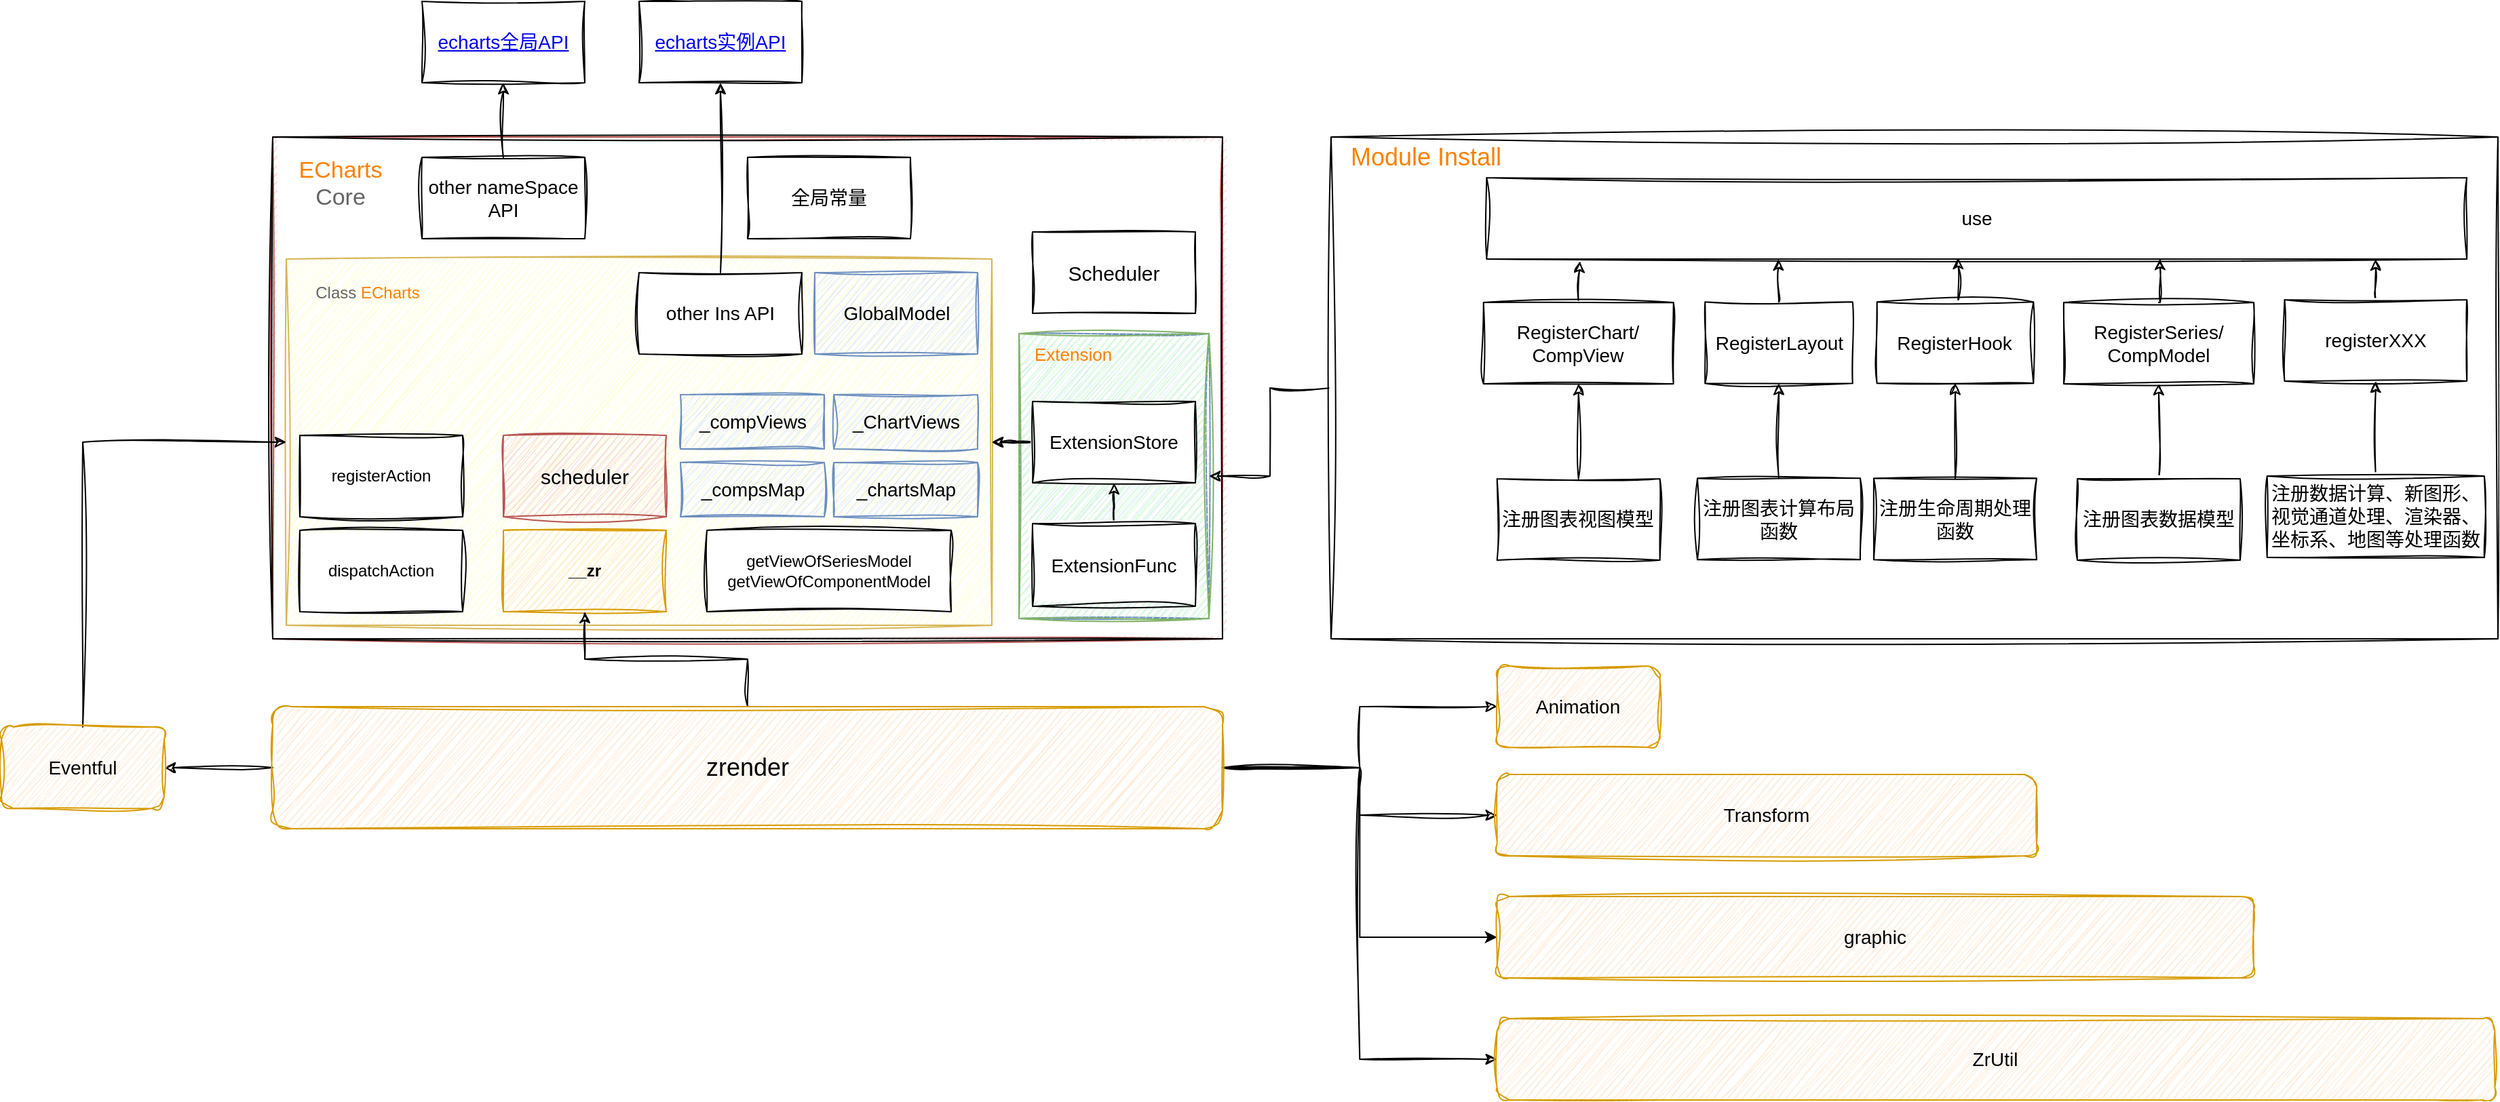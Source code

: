 <mxfile version="21.7.2" type="device">
  <diagram id="Q_GrmNxc_KwXlfHGZ8h8" name="第 1 页">
    <mxGraphModel dx="2862" dy="2272" grid="1" gridSize="10" guides="1" tooltips="1" connect="1" arrows="1" fold="1" page="1" pageScale="1" pageWidth="827" pageHeight="1169" math="0" shadow="0">
      <root>
        <mxCell id="0" />
        <mxCell id="1" parent="0" />
        <mxCell id="qH4yDzdEcHHivHTeMMCt-19" value="" style="group;fillColor=#f8cecc;strokeColor=#b85450;sketch=1;curveFitting=1;jiggle=2;" vertex="1" connectable="0" parent="1">
          <mxGeometry x="20" y="70" width="700" height="370" as="geometry" />
        </mxCell>
        <mxCell id="qH4yDzdEcHHivHTeMMCt-1" value="" style="rounded=0;whiteSpace=wrap;html=1;sketch=1;curveFitting=1;jiggle=2;" vertex="1" parent="qH4yDzdEcHHivHTeMMCt-19">
          <mxGeometry width="700" height="370" as="geometry" />
        </mxCell>
        <mxCell id="qH4yDzdEcHHivHTeMMCt-2" value="&lt;font style=&quot;font-size: 17px;&quot;&gt;&lt;font color=&quot;#ff8000&quot;&gt;ECharts&lt;/font&gt;&lt;br&gt;&lt;font color=&quot;#666666&quot;&gt;Core&lt;br&gt;&lt;/font&gt;&lt;br&gt;&lt;/font&gt;" style="text;html=1;strokeColor=none;fillColor=none;align=center;verticalAlign=middle;whiteSpace=wrap;rounded=0;sketch=1;curveFitting=1;jiggle=2;" vertex="1" parent="qH4yDzdEcHHivHTeMMCt-19">
          <mxGeometry x="20" y="30" width="60" height="30" as="geometry" />
        </mxCell>
        <mxCell id="qH4yDzdEcHHivHTeMMCt-3" value="" style="rounded=0;whiteSpace=wrap;html=1;fillColor=#FFFfCC;strokeColor=#d6b656;sketch=1;curveFitting=1;jiggle=2;" vertex="1" parent="qH4yDzdEcHHivHTeMMCt-19">
          <mxGeometry x="10" y="90" width="520" height="270" as="geometry" />
        </mxCell>
        <mxCell id="qH4yDzdEcHHivHTeMMCt-11" value="&lt;font style=&quot;font-size: 15px;&quot;&gt;Scheduler&lt;/font&gt;" style="rounded=0;whiteSpace=wrap;html=1;sketch=1;curveFitting=1;jiggle=2;" vertex="1" parent="qH4yDzdEcHHivHTeMMCt-19">
          <mxGeometry x="560" y="70" width="120" height="60" as="geometry" />
        </mxCell>
        <mxCell id="qH4yDzdEcHHivHTeMMCt-25" value="&lt;font color=&quot;#666666&quot;&gt;Class&lt;/font&gt; &lt;font color=&quot;#ff8000&quot;&gt;ECharts&lt;/font&gt;" style="text;html=1;strokeColor=none;fillColor=none;align=center;verticalAlign=middle;whiteSpace=wrap;rounded=0;sketch=1;curveFitting=1;jiggle=2;" vertex="1" parent="qH4yDzdEcHHivHTeMMCt-19">
          <mxGeometry x="10" y="100" width="120" height="30" as="geometry" />
        </mxCell>
        <mxCell id="qH4yDzdEcHHivHTeMMCt-26" value="registerAction" style="rounded=0;whiteSpace=wrap;html=1;sketch=1;curveFitting=1;jiggle=2;" vertex="1" parent="qH4yDzdEcHHivHTeMMCt-19">
          <mxGeometry x="20" y="220" width="120" height="60" as="geometry" />
        </mxCell>
        <mxCell id="qH4yDzdEcHHivHTeMMCt-27" value="dispatchAction" style="rounded=0;whiteSpace=wrap;html=1;sketch=1;curveFitting=1;jiggle=2;" vertex="1" parent="qH4yDzdEcHHivHTeMMCt-19">
          <mxGeometry x="20" y="290" width="120" height="60" as="geometry" />
        </mxCell>
        <mxCell id="qH4yDzdEcHHivHTeMMCt-33" value="&lt;font style=&quot;font-size: 14px;&quot;&gt;other nameSpace API&lt;/font&gt;" style="rounded=0;whiteSpace=wrap;html=1;sketch=1;curveFitting=1;jiggle=2;" vertex="1" parent="qH4yDzdEcHHivHTeMMCt-19">
          <mxGeometry x="110" y="15" width="120" height="60" as="geometry" />
        </mxCell>
        <mxCell id="qH4yDzdEcHHivHTeMMCt-42" style="edgeStyle=orthogonalEdgeStyle;rounded=0;orthogonalLoop=1;jettySize=auto;html=1;exitX=0;exitY=0.5;exitDx=0;exitDy=0;sketch=1;curveFitting=1;jiggle=2;" edge="1" parent="qH4yDzdEcHHivHTeMMCt-19" source="qH4yDzdEcHHivHTeMMCt-5" target="qH4yDzdEcHHivHTeMMCt-3">
          <mxGeometry relative="1" as="geometry" />
        </mxCell>
        <mxCell id="qH4yDzdEcHHivHTeMMCt-9" value="" style="group;fillColor=#dae8fc;strokeColor=#6c8ebf;sketch=1;curveFitting=1;jiggle=2;" vertex="1" connectable="0" parent="qH4yDzdEcHHivHTeMMCt-19">
          <mxGeometry x="550" y="145" width="140" height="210" as="geometry" />
        </mxCell>
        <mxCell id="qH4yDzdEcHHivHTeMMCt-7" value="" style="rounded=0;whiteSpace=wrap;html=1;fillColor=#CCFFCC;strokeColor=#82b366;sketch=1;curveFitting=1;jiggle=2;" vertex="1" parent="qH4yDzdEcHHivHTeMMCt-9">
          <mxGeometry width="140" height="210" as="geometry" />
        </mxCell>
        <mxCell id="qH4yDzdEcHHivHTeMMCt-8" value="&lt;font color=&quot;#ff8000&quot; style=&quot;font-size: 13px;&quot;&gt;Extension&lt;/font&gt;" style="text;html=1;strokeColor=none;fillColor=none;align=center;verticalAlign=middle;whiteSpace=wrap;rounded=0;sketch=1;curveFitting=1;jiggle=2;" vertex="1" parent="qH4yDzdEcHHivHTeMMCt-9">
          <mxGeometry x="10" width="60" height="30" as="geometry" />
        </mxCell>
        <mxCell id="qH4yDzdEcHHivHTeMMCt-14" style="edgeStyle=orthogonalEdgeStyle;rounded=0;orthogonalLoop=1;jettySize=auto;html=1;exitX=0.5;exitY=0;exitDx=0;exitDy=0;sketch=1;curveFitting=1;jiggle=2;" edge="1" parent="qH4yDzdEcHHivHTeMMCt-9" source="qH4yDzdEcHHivHTeMMCt-4" target="qH4yDzdEcHHivHTeMMCt-5">
          <mxGeometry relative="1" as="geometry" />
        </mxCell>
        <mxCell id="qH4yDzdEcHHivHTeMMCt-4" value="&lt;font style=&quot;font-size: 14px;&quot;&gt;ExtensionFunc&lt;/font&gt;" style="rounded=0;whiteSpace=wrap;html=1;sketch=1;curveFitting=1;jiggle=2;" vertex="1" parent="qH4yDzdEcHHivHTeMMCt-9">
          <mxGeometry x="10" y="140" width="120" height="61" as="geometry" />
        </mxCell>
        <mxCell id="qH4yDzdEcHHivHTeMMCt-43" style="edgeStyle=orthogonalEdgeStyle;rounded=0;orthogonalLoop=1;jettySize=auto;html=1;exitX=0;exitY=0.5;exitDx=0;exitDy=0;sketch=1;curveFitting=1;jiggle=2;" edge="1" parent="qH4yDzdEcHHivHTeMMCt-9" source="qH4yDzdEcHHivHTeMMCt-5">
          <mxGeometry relative="1" as="geometry">
            <mxPoint x="-20" y="80" as="targetPoint" />
          </mxGeometry>
        </mxCell>
        <mxCell id="qH4yDzdEcHHivHTeMMCt-5" value="&lt;font style=&quot;font-size: 14px;&quot;&gt;ExtensionStore&lt;/font&gt;" style="rounded=0;whiteSpace=wrap;html=1;sketch=1;curveFitting=1;jiggle=2;" vertex="1" parent="qH4yDzdEcHHivHTeMMCt-9">
          <mxGeometry x="10" y="50" width="120" height="60" as="geometry" />
        </mxCell>
        <mxCell id="qH4yDzdEcHHivHTeMMCt-44" value="&lt;font style=&quot;font-size: 14px;&quot;&gt;GlobalModel&lt;/font&gt;" style="rounded=0;whiteSpace=wrap;html=1;fillColor=#dae8fc;strokeColor=#6c8ebf;sketch=1;curveFitting=1;jiggle=2;" vertex="1" parent="qH4yDzdEcHHivHTeMMCt-19">
          <mxGeometry x="399.5" y="100" width="120" height="60" as="geometry" />
        </mxCell>
        <mxCell id="qH4yDzdEcHHivHTeMMCt-63" value="&lt;font style=&quot;font-size: 14px;&quot;&gt;_ChartViews&lt;/font&gt;" style="rounded=0;whiteSpace=wrap;html=1;fillColor=#dae8fc;strokeColor=#6c8ebf;sketch=1;curveFitting=1;jiggle=2;" vertex="1" parent="qH4yDzdEcHHivHTeMMCt-19">
          <mxGeometry x="413.5" y="190" width="106" height="40" as="geometry" />
        </mxCell>
        <mxCell id="qH4yDzdEcHHivHTeMMCt-83" value="getViewOfSeriesModel&lt;br&gt;getViewOfComponentModel" style="rounded=0;whiteSpace=wrap;html=1;sketch=1;curveFitting=1;jiggle=2;" vertex="1" parent="qH4yDzdEcHHivHTeMMCt-19">
          <mxGeometry x="320" y="290" width="180" height="60" as="geometry" />
        </mxCell>
        <mxCell id="qH4yDzdEcHHivHTeMMCt-84" value="&lt;span style=&quot;font-size: 14px;&quot;&gt;_chartsMap&lt;/span&gt;" style="rounded=0;whiteSpace=wrap;html=1;fillColor=#dae8fc;strokeColor=#6c8ebf;sketch=1;curveFitting=1;jiggle=2;" vertex="1" parent="qH4yDzdEcHHivHTeMMCt-19">
          <mxGeometry x="413.5" y="240" width="106" height="40" as="geometry" />
        </mxCell>
        <mxCell id="qH4yDzdEcHHivHTeMMCt-85" value="&lt;font style=&quot;font-size: 14px;&quot;&gt;_compViews&lt;/font&gt;" style="rounded=0;whiteSpace=wrap;html=1;fillColor=#dae8fc;strokeColor=#6c8ebf;sketch=1;curveFitting=1;jiggle=2;" vertex="1" parent="qH4yDzdEcHHivHTeMMCt-19">
          <mxGeometry x="300.5" y="190" width="106" height="40" as="geometry" />
        </mxCell>
        <mxCell id="qH4yDzdEcHHivHTeMMCt-86" value="&lt;span style=&quot;font-size: 14px;&quot;&gt;_compsMap&lt;/span&gt;" style="rounded=0;whiteSpace=wrap;html=1;fillColor=#dae8fc;strokeColor=#6c8ebf;sketch=1;curveFitting=1;jiggle=2;" vertex="1" parent="qH4yDzdEcHHivHTeMMCt-19">
          <mxGeometry x="300.5" y="240" width="106" height="40" as="geometry" />
        </mxCell>
        <mxCell id="qH4yDzdEcHHivHTeMMCt-88" value="&lt;font style=&quot;font-size: 14px;&quot;&gt;other Ins API&lt;/font&gt;" style="rounded=0;whiteSpace=wrap;html=1;sketch=1;curveFitting=1;jiggle=2;" vertex="1" parent="qH4yDzdEcHHivHTeMMCt-19">
          <mxGeometry x="270" y="100" width="120" height="60" as="geometry" />
        </mxCell>
        <mxCell id="qH4yDzdEcHHivHTeMMCt-91" value="&lt;b&gt;__zr&lt;/b&gt;" style="rounded=0;whiteSpace=wrap;html=1;fillColor=#ffe6cc;strokeColor=#d79b00;sketch=1;curveFitting=1;jiggle=2;" vertex="1" parent="qH4yDzdEcHHivHTeMMCt-19">
          <mxGeometry x="170" y="290" width="120" height="60" as="geometry" />
        </mxCell>
        <mxCell id="qH4yDzdEcHHivHTeMMCt-92" value="&lt;font style=&quot;font-size: 15px;&quot;&gt;scheduler&lt;/font&gt;" style="rounded=0;whiteSpace=wrap;html=1;fillColor=#f8cecc;strokeColor=#b85450;sketch=1;curveFitting=1;jiggle=2;" vertex="1" parent="qH4yDzdEcHHivHTeMMCt-19">
          <mxGeometry x="170" y="220" width="120" height="60" as="geometry" />
        </mxCell>
        <mxCell id="qH4yDzdEcHHivHTeMMCt-146" value="&lt;font style=&quot;font-size: 14px;&quot;&gt;全局常量&lt;/font&gt;" style="rounded=0;whiteSpace=wrap;html=1;sketch=1;curveFitting=1;jiggle=2;" vertex="1" parent="qH4yDzdEcHHivHTeMMCt-19">
          <mxGeometry x="350" y="15" width="120" height="60" as="geometry" />
        </mxCell>
        <mxCell id="qH4yDzdEcHHivHTeMMCt-34" value="&lt;font style=&quot;font-size: 14px;&quot;&gt;&lt;a href=&quot;data:page/id,Q_GrmNxc_KwXlfHGZ8h8&quot;&gt;echarts全局API&lt;/a&gt;&lt;/font&gt;" style="whiteSpace=wrap;html=1;rounded=0;sketch=1;curveFitting=1;jiggle=2;" vertex="1" parent="1">
          <mxGeometry x="130" y="-30" width="120" height="60" as="geometry" />
        </mxCell>
        <mxCell id="qH4yDzdEcHHivHTeMMCt-35" value="" style="edgeStyle=orthogonalEdgeStyle;rounded=0;orthogonalLoop=1;jettySize=auto;html=1;sketch=1;curveFitting=1;jiggle=2;" edge="1" parent="1" source="qH4yDzdEcHHivHTeMMCt-33" target="qH4yDzdEcHHivHTeMMCt-34">
          <mxGeometry relative="1" as="geometry" />
        </mxCell>
        <mxCell id="qH4yDzdEcHHivHTeMMCt-41" style="edgeStyle=orthogonalEdgeStyle;rounded=0;orthogonalLoop=1;jettySize=auto;html=1;entryX=1;entryY=0.5;entryDx=0;entryDy=0;sketch=1;curveFitting=1;jiggle=2;" edge="1" parent="1" source="qH4yDzdEcHHivHTeMMCt-36" target="qH4yDzdEcHHivHTeMMCt-7">
          <mxGeometry relative="1" as="geometry" />
        </mxCell>
        <mxCell id="qH4yDzdEcHHivHTeMMCt-89" value="&lt;font style=&quot;font-size: 14px;&quot;&gt;&lt;a href=&quot;https://echarts.apache.org/zh/api.html#echartsInstance&quot;&gt;echarts实例API&lt;/a&gt;&lt;/font&gt;" style="whiteSpace=wrap;html=1;rounded=0;sketch=1;curveFitting=1;jiggle=2;" vertex="1" parent="1">
          <mxGeometry x="290" y="-30" width="120" height="60" as="geometry" />
        </mxCell>
        <mxCell id="qH4yDzdEcHHivHTeMMCt-90" value="" style="edgeStyle=orthogonalEdgeStyle;rounded=0;orthogonalLoop=1;jettySize=auto;html=1;sketch=1;curveFitting=1;jiggle=2;" edge="1" parent="1" source="qH4yDzdEcHHivHTeMMCt-88" target="qH4yDzdEcHHivHTeMMCt-89">
          <mxGeometry relative="1" as="geometry" />
        </mxCell>
        <mxCell id="qH4yDzdEcHHivHTeMMCt-36" value="" style="rounded=0;whiteSpace=wrap;html=1;movable=1;resizable=1;rotatable=1;deletable=1;editable=1;locked=0;connectable=1;container=0;sketch=1;curveFitting=1;jiggle=2;" vertex="1" parent="1">
          <mxGeometry x="800" y="70" width="860" height="370" as="geometry" />
        </mxCell>
        <mxCell id="qH4yDzdEcHHivHTeMMCt-12" value="&lt;font style=&quot;font-size: 14px;&quot;&gt;use&lt;/font&gt;" style="rounded=0;whiteSpace=wrap;html=1;movable=1;resizable=1;rotatable=1;deletable=1;editable=1;locked=0;connectable=1;container=0;sketch=1;curveFitting=1;jiggle=2;" vertex="1" parent="1">
          <mxGeometry x="914.667" y="100" width="722.4" height="60" as="geometry" />
        </mxCell>
        <mxCell id="qH4yDzdEcHHivHTeMMCt-37" value="&lt;font style=&quot;font-size: 18px;&quot; color=&quot;#ff8000&quot;&gt;Module Install&lt;br&gt;&lt;/font&gt;" style="text;html=1;strokeColor=none;fillColor=none;align=center;verticalAlign=middle;whiteSpace=wrap;rounded=0;movable=1;resizable=1;rotatable=1;deletable=1;editable=1;locked=0;connectable=1;container=0;sketch=1;curveFitting=1;jiggle=2;" vertex="1" parent="1">
          <mxGeometry x="800" y="70" width="140" height="30" as="geometry" />
        </mxCell>
        <mxCell id="qH4yDzdEcHHivHTeMMCt-105" style="edgeStyle=orthogonalEdgeStyle;rounded=0;orthogonalLoop=1;jettySize=auto;html=1;exitX=0.5;exitY=0;exitDx=0;exitDy=0;entryX=0.687;entryY=0.994;entryDx=0;entryDy=0;entryPerimeter=0;sketch=1;curveFitting=1;jiggle=2;" edge="1" parent="1" source="qH4yDzdEcHHivHTeMMCt-39">
          <mxGeometry relative="1" as="geometry">
            <mxPoint x="983.295" y="161.64" as="targetPoint" />
          </mxGeometry>
        </mxCell>
        <mxCell id="qH4yDzdEcHHivHTeMMCt-39" value="&lt;font style=&quot;font-size: 14px;&quot;&gt;RegisterChart/&lt;br&gt;CompView&lt;/font&gt;" style="rounded=0;whiteSpace=wrap;html=1;movable=1;resizable=1;rotatable=1;deletable=1;editable=1;locked=0;connectable=1;container=0;sketch=1;curveFitting=1;jiggle=2;" vertex="1" parent="1">
          <mxGeometry x="912.34" y="192" width="140" height="60" as="geometry" />
        </mxCell>
        <mxCell id="qH4yDzdEcHHivHTeMMCt-106" style="edgeStyle=orthogonalEdgeStyle;rounded=0;orthogonalLoop=1;jettySize=auto;html=1;exitX=0.5;exitY=0;exitDx=0;exitDy=0;entryX=0.907;entryY=1;entryDx=0;entryDy=0;entryPerimeter=0;sketch=1;curveFitting=1;jiggle=2;" edge="1" parent="1" source="qH4yDzdEcHHivHTeMMCt-104" target="qH4yDzdEcHHivHTeMMCt-12">
          <mxGeometry relative="1" as="geometry" />
        </mxCell>
        <mxCell id="qH4yDzdEcHHivHTeMMCt-104" value="&lt;span style=&quot;font-size: 14px;&quot;&gt;registerXXX&lt;/span&gt;" style="rounded=0;whiteSpace=wrap;html=1;movable=1;resizable=1;rotatable=1;deletable=1;editable=1;locked=0;connectable=1;container=0;sketch=1;curveFitting=1;jiggle=2;" vertex="1" parent="1">
          <mxGeometry x="1502.74" y="190" width="134.33" height="60" as="geometry" />
        </mxCell>
        <mxCell id="qH4yDzdEcHHivHTeMMCt-114" style="edgeStyle=orthogonalEdgeStyle;rounded=0;orthogonalLoop=1;jettySize=auto;html=1;exitX=0.5;exitY=0;exitDx=0;exitDy=0;entryX=0.5;entryY=1;entryDx=0;entryDy=0;sketch=1;curveFitting=1;jiggle=2;" edge="1" parent="1" source="qH4yDzdEcHHivHTeMMCt-109" target="qH4yDzdEcHHivHTeMMCt-39">
          <mxGeometry relative="1" as="geometry" />
        </mxCell>
        <mxCell id="qH4yDzdEcHHivHTeMMCt-109" value="&lt;span style=&quot;font-size: 14px;&quot;&gt;注册图表视图模型&lt;/span&gt;" style="rounded=0;whiteSpace=wrap;html=1;sketch=1;curveFitting=1;jiggle=2;" vertex="1" parent="1">
          <mxGeometry x="922.34" y="322" width="120" height="60" as="geometry" />
        </mxCell>
        <mxCell id="qH4yDzdEcHHivHTeMMCt-115" style="edgeStyle=orthogonalEdgeStyle;rounded=0;orthogonalLoop=1;jettySize=auto;html=1;exitX=0.5;exitY=0;exitDx=0;exitDy=0;entryX=0.5;entryY=1;entryDx=0;entryDy=0;sketch=1;curveFitting=1;jiggle=2;" edge="1" parent="1" source="qH4yDzdEcHHivHTeMMCt-110" target="qH4yDzdEcHHivHTeMMCt-104">
          <mxGeometry relative="1" as="geometry" />
        </mxCell>
        <mxCell id="qH4yDzdEcHHivHTeMMCt-110" value="&lt;span style=&quot;font-size: 14px;&quot;&gt;注册数据计算、新图形、视觉通道处理、渲染器、坐标系、地图等处理函数&lt;/span&gt;" style="rounded=0;whiteSpace=wrap;html=1;sketch=1;curveFitting=1;jiggle=2;" vertex="1" parent="1">
          <mxGeometry x="1489.85" y="320" width="160.1" height="60" as="geometry" />
        </mxCell>
        <mxCell id="qH4yDzdEcHHivHTeMMCt-117" style="edgeStyle=orthogonalEdgeStyle;rounded=0;orthogonalLoop=1;jettySize=auto;html=1;exitX=0.5;exitY=0;exitDx=0;exitDy=0;entryX=0.5;entryY=1;entryDx=0;entryDy=0;sketch=1;curveFitting=1;jiggle=2;" edge="1" parent="1" source="qH4yDzdEcHHivHTeMMCt-116" target="qH4yDzdEcHHivHTeMMCt-91">
          <mxGeometry relative="1" as="geometry" />
        </mxCell>
        <mxCell id="qH4yDzdEcHHivHTeMMCt-124" style="edgeStyle=orthogonalEdgeStyle;rounded=0;orthogonalLoop=1;jettySize=auto;html=1;exitX=0;exitY=0.5;exitDx=0;exitDy=0;entryX=1;entryY=0.5;entryDx=0;entryDy=0;sketch=1;curveFitting=1;jiggle=2;" edge="1" parent="1" source="qH4yDzdEcHHivHTeMMCt-116" target="qH4yDzdEcHHivHTeMMCt-123">
          <mxGeometry relative="1" as="geometry" />
        </mxCell>
        <mxCell id="qH4yDzdEcHHivHTeMMCt-126" style="edgeStyle=orthogonalEdgeStyle;rounded=0;orthogonalLoop=1;jettySize=auto;html=1;exitX=1;exitY=0.5;exitDx=0;exitDy=0;entryX=0;entryY=0.5;entryDx=0;entryDy=0;sketch=1;curveFitting=1;jiggle=2;" edge="1" parent="1" source="qH4yDzdEcHHivHTeMMCt-116" target="qH4yDzdEcHHivHTeMMCt-120">
          <mxGeometry relative="1" as="geometry" />
        </mxCell>
        <mxCell id="qH4yDzdEcHHivHTeMMCt-127" style="edgeStyle=orthogonalEdgeStyle;rounded=0;orthogonalLoop=1;jettySize=auto;html=1;exitX=1;exitY=0.5;exitDx=0;exitDy=0;entryX=0;entryY=0.5;entryDx=0;entryDy=0;sketch=1;curveFitting=1;jiggle=2;" edge="1" parent="1" source="qH4yDzdEcHHivHTeMMCt-116" target="qH4yDzdEcHHivHTeMMCt-121">
          <mxGeometry relative="1" as="geometry" />
        </mxCell>
        <mxCell id="qH4yDzdEcHHivHTeMMCt-129" style="edgeStyle=orthogonalEdgeStyle;rounded=0;orthogonalLoop=1;jettySize=auto;html=1;exitX=1;exitY=0.5;exitDx=0;exitDy=0;entryX=0;entryY=0.5;entryDx=0;entryDy=0;sketch=1;curveFitting=1;jiggle=2;" edge="1" parent="1" source="qH4yDzdEcHHivHTeMMCt-116" target="qH4yDzdEcHHivHTeMMCt-122">
          <mxGeometry relative="1" as="geometry" />
        </mxCell>
        <mxCell id="qH4yDzdEcHHivHTeMMCt-147" style="edgeStyle=orthogonalEdgeStyle;rounded=0;orthogonalLoop=1;jettySize=auto;html=1;exitX=1;exitY=0.5;exitDx=0;exitDy=0;entryX=0;entryY=0.5;entryDx=0;entryDy=0;" edge="1" parent="1" source="qH4yDzdEcHHivHTeMMCt-116" target="qH4yDzdEcHHivHTeMMCt-128">
          <mxGeometry relative="1" as="geometry" />
        </mxCell>
        <mxCell id="qH4yDzdEcHHivHTeMMCt-116" value="&lt;font style=&quot;font-size: 18px;&quot;&gt;zrender&lt;/font&gt;" style="rounded=1;whiteSpace=wrap;html=1;fillColor=#ffe6cc;strokeColor=#d79b00;sketch=1;curveFitting=1;jiggle=2;" vertex="1" parent="1">
          <mxGeometry x="20" y="490" width="700" height="90" as="geometry" />
        </mxCell>
        <mxCell id="qH4yDzdEcHHivHTeMMCt-120" value="&lt;font style=&quot;font-size: 14px;&quot;&gt;Animation&lt;/font&gt;" style="rounded=1;whiteSpace=wrap;html=1;fillColor=#ffe6cc;strokeColor=#d79b00;sketch=1;curveFitting=1;jiggle=2;" vertex="1" parent="1">
          <mxGeometry x="922.34" y="460" width="120" height="60" as="geometry" />
        </mxCell>
        <mxCell id="qH4yDzdEcHHivHTeMMCt-121" value="&lt;font style=&quot;font-size: 14px;&quot;&gt;ZrUtil&lt;/font&gt;" style="rounded=1;whiteSpace=wrap;html=1;fillColor=#ffe6cc;strokeColor=#d79b00;sketch=1;curveFitting=1;jiggle=2;" vertex="1" parent="1">
          <mxGeometry x="922.34" y="720" width="735.33" height="60" as="geometry" />
        </mxCell>
        <mxCell id="qH4yDzdEcHHivHTeMMCt-122" value="&lt;font style=&quot;font-size: 14px;&quot;&gt;Transform&lt;/font&gt;" style="rounded=1;whiteSpace=wrap;html=1;fillColor=#ffe6cc;strokeColor=#d79b00;sketch=1;curveFitting=1;jiggle=2;" vertex="1" parent="1">
          <mxGeometry x="922.34" y="540" width="397.66" height="60" as="geometry" />
        </mxCell>
        <mxCell id="qH4yDzdEcHHivHTeMMCt-125" style="edgeStyle=orthogonalEdgeStyle;rounded=0;orthogonalLoop=1;jettySize=auto;html=1;exitX=0.5;exitY=0;exitDx=0;exitDy=0;entryX=0;entryY=0.5;entryDx=0;entryDy=0;sketch=1;curveFitting=1;jiggle=2;" edge="1" parent="1" source="qH4yDzdEcHHivHTeMMCt-123" target="qH4yDzdEcHHivHTeMMCt-3">
          <mxGeometry relative="1" as="geometry" />
        </mxCell>
        <mxCell id="qH4yDzdEcHHivHTeMMCt-123" value="&lt;font style=&quot;font-size: 14px;&quot;&gt;Eventful&lt;/font&gt;" style="rounded=1;whiteSpace=wrap;html=1;fillColor=#ffe6cc;strokeColor=#d79b00;sketch=1;curveFitting=1;jiggle=2;" vertex="1" parent="1">
          <mxGeometry x="-180" y="505" width="120" height="60" as="geometry" />
        </mxCell>
        <mxCell id="qH4yDzdEcHHivHTeMMCt-128" value="&lt;font style=&quot;font-size: 14px;&quot;&gt;graphic&lt;/font&gt;" style="rounded=1;whiteSpace=wrap;html=1;fillColor=#ffe6cc;strokeColor=#d79b00;sketch=1;curveFitting=1;jiggle=2;" vertex="1" parent="1">
          <mxGeometry x="922.34" y="630" width="557.66" height="60" as="geometry" />
        </mxCell>
        <mxCell id="qH4yDzdEcHHivHTeMMCt-141" value="" style="group;sketch=1;curveFitting=1;jiggle=2;" vertex="1" connectable="0" parent="1">
          <mxGeometry x="1070" y="160.0" width="120" height="221.68" as="geometry" />
        </mxCell>
        <mxCell id="qH4yDzdEcHHivHTeMMCt-100" style="edgeStyle=orthogonalEdgeStyle;rounded=0;orthogonalLoop=1;jettySize=auto;html=1;exitX=0.5;exitY=0;exitDx=0;exitDy=0;entryX=0.262;entryY=0.972;entryDx=0;entryDy=0;entryPerimeter=0;movable=1;resizable=1;rotatable=1;deletable=1;editable=1;locked=0;connectable=1;sketch=1;curveFitting=1;jiggle=2;" edge="1" parent="qH4yDzdEcHHivHTeMMCt-141" source="qH4yDzdEcHHivHTeMMCt-28">
          <mxGeometry relative="1" as="geometry">
            <mxPoint x="59.555" as="targetPoint" />
          </mxGeometry>
        </mxCell>
        <mxCell id="qH4yDzdEcHHivHTeMMCt-28" value="&lt;font style=&quot;font-size: 14px;&quot;&gt;RegisterLayout&lt;/font&gt;" style="rounded=0;whiteSpace=wrap;html=1;movable=1;resizable=1;rotatable=1;deletable=1;editable=1;locked=0;connectable=1;container=0;sketch=1;curveFitting=1;jiggle=2;" vertex="1" parent="qH4yDzdEcHHivHTeMMCt-141">
          <mxGeometry x="5.63" y="31.68" width="108.75" height="60" as="geometry" />
        </mxCell>
        <mxCell id="qH4yDzdEcHHivHTeMMCt-112" style="edgeStyle=orthogonalEdgeStyle;rounded=0;orthogonalLoop=1;jettySize=auto;html=1;exitX=0.5;exitY=0;exitDx=0;exitDy=0;entryX=0.5;entryY=1;entryDx=0;entryDy=0;movable=1;resizable=1;rotatable=1;deletable=1;editable=1;locked=0;connectable=1;sketch=1;curveFitting=1;jiggle=2;" edge="1" parent="qH4yDzdEcHHivHTeMMCt-141" source="qH4yDzdEcHHivHTeMMCt-107" target="qH4yDzdEcHHivHTeMMCt-28">
          <mxGeometry relative="1" as="geometry" />
        </mxCell>
        <mxCell id="qH4yDzdEcHHivHTeMMCt-107" value="&lt;span style=&quot;font-size: 14px;&quot;&gt;注册图表计算布局函数&lt;/span&gt;" style="rounded=0;whiteSpace=wrap;html=1;movable=1;resizable=1;rotatable=1;deletable=1;editable=1;locked=0;connectable=1;sketch=1;curveFitting=1;jiggle=2;" vertex="1" parent="qH4yDzdEcHHivHTeMMCt-141">
          <mxGeometry y="161.68" width="120" height="60" as="geometry" />
        </mxCell>
        <mxCell id="qH4yDzdEcHHivHTeMMCt-143" style="edgeStyle=orthogonalEdgeStyle;rounded=0;orthogonalLoop=1;jettySize=auto;html=1;exitX=0.5;exitY=0;exitDx=0;exitDy=0;entryX=0.481;entryY=0.983;entryDx=0;entryDy=0;entryPerimeter=0;sketch=1;curveFitting=1;jiggle=2;" edge="1" parent="1" source="qH4yDzdEcHHivHTeMMCt-13" target="qH4yDzdEcHHivHTeMMCt-12">
          <mxGeometry relative="1" as="geometry" />
        </mxCell>
        <mxCell id="qH4yDzdEcHHivHTeMMCt-13" value="&lt;font style=&quot;font-size: 14px;&quot;&gt;RegisterHook&lt;/font&gt;" style="rounded=0;whiteSpace=wrap;html=1;movable=1;resizable=1;rotatable=1;deletable=1;editable=1;locked=0;connectable=1;container=0;sketch=1;curveFitting=1;jiggle=2;" vertex="1" parent="1">
          <mxGeometry x="1202.33" y="191.68" width="115.33" height="60" as="geometry" />
        </mxCell>
        <mxCell id="qH4yDzdEcHHivHTeMMCt-93" value="&lt;span style=&quot;font-size: 14px;&quot;&gt;注册生命周期处理函数&lt;/span&gt;" style="rounded=0;whiteSpace=wrap;html=1;movable=1;resizable=1;rotatable=1;deletable=1;editable=1;locked=0;connectable=1;sketch=1;curveFitting=1;jiggle=2;" vertex="1" parent="1">
          <mxGeometry x="1200" y="321.68" width="120" height="60" as="geometry" />
        </mxCell>
        <mxCell id="qH4yDzdEcHHivHTeMMCt-111" style="edgeStyle=orthogonalEdgeStyle;rounded=0;orthogonalLoop=1;jettySize=auto;html=1;exitX=0.5;exitY=0;exitDx=0;exitDy=0;entryX=0.5;entryY=1;entryDx=0;entryDy=0;movable=1;resizable=1;rotatable=1;deletable=1;editable=1;locked=0;connectable=1;sketch=1;curveFitting=1;jiggle=2;" edge="1" parent="1" source="qH4yDzdEcHHivHTeMMCt-93" target="qH4yDzdEcHHivHTeMMCt-13">
          <mxGeometry relative="1" as="geometry" />
        </mxCell>
        <mxCell id="qH4yDzdEcHHivHTeMMCt-144" style="edgeStyle=orthogonalEdgeStyle;rounded=0;orthogonalLoop=1;jettySize=auto;html=1;exitX=0.5;exitY=0;exitDx=0;exitDy=0;entryX=0.687;entryY=0.994;entryDx=0;entryDy=0;entryPerimeter=0;sketch=1;curveFitting=1;jiggle=2;" edge="1" parent="1" source="qH4yDzdEcHHivHTeMMCt-132" target="qH4yDzdEcHHivHTeMMCt-12">
          <mxGeometry relative="1" as="geometry" />
        </mxCell>
        <mxCell id="qH4yDzdEcHHivHTeMMCt-132" value="&lt;font style=&quot;font-size: 14px;&quot;&gt;RegisterSeries/&lt;br&gt;CompModel&lt;/font&gt;" style="rounded=0;whiteSpace=wrap;html=1;movable=1;resizable=1;rotatable=1;deletable=1;editable=1;locked=0;connectable=1;container=0;sketch=1;curveFitting=1;jiggle=2;" vertex="1" parent="1">
          <mxGeometry x="1340" y="192" width="140" height="60" as="geometry" />
        </mxCell>
        <mxCell id="qH4yDzdEcHHivHTeMMCt-133" style="edgeStyle=orthogonalEdgeStyle;rounded=0;orthogonalLoop=1;jettySize=auto;html=1;exitX=0.5;exitY=0;exitDx=0;exitDy=0;entryX=0.5;entryY=1;entryDx=0;entryDy=0;movable=1;resizable=1;rotatable=1;deletable=1;editable=1;locked=0;connectable=1;sketch=1;curveFitting=1;jiggle=2;" edge="1" parent="1" source="qH4yDzdEcHHivHTeMMCt-134" target="qH4yDzdEcHHivHTeMMCt-132">
          <mxGeometry relative="1" as="geometry" />
        </mxCell>
        <mxCell id="qH4yDzdEcHHivHTeMMCt-134" value="&lt;span style=&quot;font-size: 14px;&quot;&gt;注册图表数据模型&lt;/span&gt;" style="rounded=0;whiteSpace=wrap;html=1;movable=1;resizable=1;rotatable=1;deletable=1;editable=1;locked=0;connectable=1;container=0;sketch=1;curveFitting=1;jiggle=2;" vertex="1" parent="1">
          <mxGeometry x="1350" y="322" width="120" height="60" as="geometry" />
        </mxCell>
      </root>
    </mxGraphModel>
  </diagram>
</mxfile>
